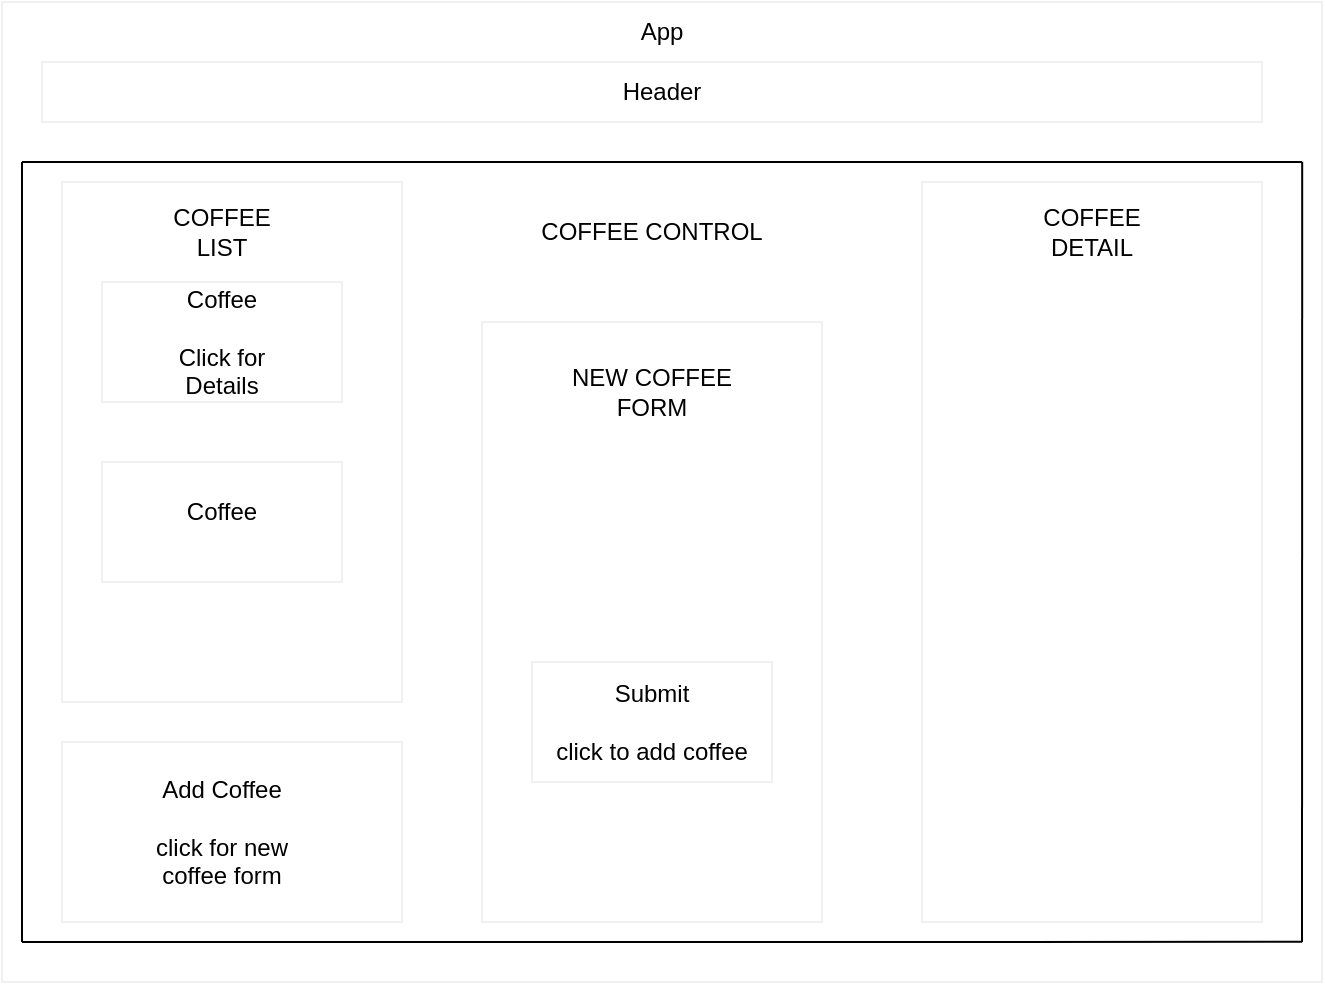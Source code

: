 <mxfile version="20.3.0" type="github">
  <diagram id="Wv9NXA332S_Q2FNm08Of" name="Page-1">
    <mxGraphModel dx="827" dy="546" grid="1" gridSize="10" guides="1" tooltips="1" connect="1" arrows="1" fold="1" page="1" pageScale="1" pageWidth="850" pageHeight="1100" math="0" shadow="0">
      <root>
        <mxCell id="0" />
        <mxCell id="1" parent="0" />
        <mxCell id="OiGwJ8LN1cg6I7LWD9FY-1" value="" style="rounded=0;whiteSpace=wrap;html=1;strokeColor=#F0F0F0;" vertex="1" parent="1">
          <mxGeometry x="30" y="40" width="660" height="490" as="geometry" />
        </mxCell>
        <mxCell id="OiGwJ8LN1cg6I7LWD9FY-2" value="App" style="text;html=1;strokeColor=none;fillColor=none;align=center;verticalAlign=middle;whiteSpace=wrap;rounded=0;" vertex="1" parent="1">
          <mxGeometry x="330" y="40" width="60" height="30" as="geometry" />
        </mxCell>
        <mxCell id="OiGwJ8LN1cg6I7LWD9FY-3" value="" style="rounded=0;whiteSpace=wrap;html=1;strokeColor=#F0F0F0;" vertex="1" parent="1">
          <mxGeometry x="50" y="70" width="610" height="30" as="geometry" />
        </mxCell>
        <mxCell id="OiGwJ8LN1cg6I7LWD9FY-25" style="edgeStyle=orthogonalEdgeStyle;rounded=0;orthogonalLoop=1;jettySize=auto;html=1;exitX=0.5;exitY=0;exitDx=0;exitDy=0;entryX=0.5;entryY=0;entryDx=0;entryDy=0;" edge="1" parent="1" source="OiGwJ8LN1cg6I7LWD9FY-4" target="OiGwJ8LN1cg6I7LWD9FY-17">
          <mxGeometry relative="1" as="geometry" />
        </mxCell>
        <mxCell id="OiGwJ8LN1cg6I7LWD9FY-4" value="" style="rounded=0;whiteSpace=wrap;html=1;strokeColor=#F0F0F0;" vertex="1" parent="1">
          <mxGeometry x="60" y="130" width="170" height="260" as="geometry" />
        </mxCell>
        <mxCell id="OiGwJ8LN1cg6I7LWD9FY-5" value="" style="rounded=0;whiteSpace=wrap;html=1;strokeColor=#F0F0F0;" vertex="1" parent="1">
          <mxGeometry x="270" y="200" width="170" height="300" as="geometry" />
        </mxCell>
        <mxCell id="OiGwJ8LN1cg6I7LWD9FY-6" value="" style="rounded=0;whiteSpace=wrap;html=1;strokeColor=#F0F0F0;" vertex="1" parent="1">
          <mxGeometry x="490" y="130" width="170" height="370" as="geometry" />
        </mxCell>
        <mxCell id="OiGwJ8LN1cg6I7LWD9FY-7" style="edgeStyle=orthogonalEdgeStyle;rounded=0;orthogonalLoop=1;jettySize=auto;html=1;exitX=0.5;exitY=1;exitDx=0;exitDy=0;" edge="1" parent="1" source="OiGwJ8LN1cg6I7LWD9FY-4" target="OiGwJ8LN1cg6I7LWD9FY-4">
          <mxGeometry relative="1" as="geometry" />
        </mxCell>
        <mxCell id="OiGwJ8LN1cg6I7LWD9FY-10" value="" style="rounded=0;whiteSpace=wrap;html=1;strokeColor=#F0F0F0;" vertex="1" parent="1">
          <mxGeometry x="60" y="410" width="170" height="90" as="geometry" />
        </mxCell>
        <mxCell id="OiGwJ8LN1cg6I7LWD9FY-11" value="Text" style="text;html=1;strokeColor=none;fillColor=none;align=center;verticalAlign=middle;whiteSpace=wrap;rounded=0;" vertex="1" parent="1">
          <mxGeometry x="110" y="190" width="60" height="30" as="geometry" />
        </mxCell>
        <mxCell id="OiGwJ8LN1cg6I7LWD9FY-12" value="Text" style="text;html=1;strokeColor=none;fillColor=none;align=center;verticalAlign=middle;whiteSpace=wrap;rounded=0;" vertex="1" parent="1">
          <mxGeometry x="320" y="385" width="60" height="30" as="geometry" />
        </mxCell>
        <mxCell id="OiGwJ8LN1cg6I7LWD9FY-13" value="Add Coffee&lt;br&gt;&lt;br&gt;click for new coffee form" style="text;html=1;strokeColor=none;fillColor=none;align=center;verticalAlign=middle;whiteSpace=wrap;rounded=0;" vertex="1" parent="1">
          <mxGeometry x="90" y="440" width="100" height="30" as="geometry" />
        </mxCell>
        <mxCell id="OiGwJ8LN1cg6I7LWD9FY-14" value="COFFEE DETAIL" style="text;html=1;strokeColor=none;fillColor=none;align=center;verticalAlign=middle;whiteSpace=wrap;rounded=0;" vertex="1" parent="1">
          <mxGeometry x="545" y="140" width="60" height="30" as="geometry" />
        </mxCell>
        <mxCell id="OiGwJ8LN1cg6I7LWD9FY-15" value="NEW COFFEE FORM" style="text;html=1;strokeColor=none;fillColor=none;align=center;verticalAlign=middle;whiteSpace=wrap;rounded=0;" vertex="1" parent="1">
          <mxGeometry x="300" y="220" width="110" height="30" as="geometry" />
        </mxCell>
        <mxCell id="OiGwJ8LN1cg6I7LWD9FY-16" value="Header" style="text;html=1;strokeColor=none;fillColor=none;align=center;verticalAlign=middle;whiteSpace=wrap;rounded=0;" vertex="1" parent="1">
          <mxGeometry x="330" y="70" width="60" height="30" as="geometry" />
        </mxCell>
        <mxCell id="OiGwJ8LN1cg6I7LWD9FY-17" value="COFFEE LIST" style="text;html=1;strokeColor=none;fillColor=none;align=center;verticalAlign=middle;whiteSpace=wrap;rounded=0;" vertex="1" parent="1">
          <mxGeometry x="110" y="140" width="60" height="30" as="geometry" />
        </mxCell>
        <mxCell id="OiGwJ8LN1cg6I7LWD9FY-18" value="" style="rounded=0;whiteSpace=wrap;html=1;strokeColor=#F0F0F0;" vertex="1" parent="1">
          <mxGeometry x="80" y="180" width="120" height="60" as="geometry" />
        </mxCell>
        <mxCell id="OiGwJ8LN1cg6I7LWD9FY-19" value="" style="rounded=0;whiteSpace=wrap;html=1;strokeColor=#F0F0F0;" vertex="1" parent="1">
          <mxGeometry x="80" y="270" width="120" height="60" as="geometry" />
        </mxCell>
        <mxCell id="OiGwJ8LN1cg6I7LWD9FY-20" value="" style="rounded=0;whiteSpace=wrap;html=1;strokeColor=#F0F0F0;" vertex="1" parent="1">
          <mxGeometry x="295" y="370" width="120" height="60" as="geometry" />
        </mxCell>
        <mxCell id="OiGwJ8LN1cg6I7LWD9FY-21" value="Coffee" style="text;html=1;strokeColor=none;fillColor=none;align=center;verticalAlign=middle;whiteSpace=wrap;rounded=0;" vertex="1" parent="1">
          <mxGeometry x="110" y="280" width="60" height="30" as="geometry" />
        </mxCell>
        <mxCell id="OiGwJ8LN1cg6I7LWD9FY-22" value="Submit&lt;br&gt;&lt;br&gt;click to add coffee" style="text;html=1;strokeColor=none;fillColor=none;align=center;verticalAlign=middle;whiteSpace=wrap;rounded=0;" vertex="1" parent="1">
          <mxGeometry x="305" y="385" width="100" height="30" as="geometry" />
        </mxCell>
        <mxCell id="OiGwJ8LN1cg6I7LWD9FY-23" value="Coffee&lt;br&gt;&lt;br&gt;Click for Details" style="text;html=1;strokeColor=none;fillColor=none;align=center;verticalAlign=middle;whiteSpace=wrap;rounded=0;" vertex="1" parent="1">
          <mxGeometry x="110" y="195" width="60" height="30" as="geometry" />
        </mxCell>
        <mxCell id="OiGwJ8LN1cg6I7LWD9FY-26" value="" style="rounded=0;whiteSpace=wrap;html=1;strokeColor=#F0F0F0;" vertex="1" parent="1">
          <mxGeometry x="230" y="280" width="250" as="geometry" />
        </mxCell>
        <mxCell id="OiGwJ8LN1cg6I7LWD9FY-27" value="" style="endArrow=none;html=1;rounded=0;entryX=0.985;entryY=0.959;entryDx=0;entryDy=0;entryPerimeter=0;" edge="1" parent="1" target="OiGwJ8LN1cg6I7LWD9FY-1">
          <mxGeometry width="50" height="50" relative="1" as="geometry">
            <mxPoint x="40" y="510" as="sourcePoint" />
            <mxPoint x="320" y="280" as="targetPoint" />
            <Array as="points">
              <mxPoint x="355" y="510" />
            </Array>
          </mxGeometry>
        </mxCell>
        <mxCell id="OiGwJ8LN1cg6I7LWD9FY-29" value="" style="endArrow=none;html=1;rounded=0;" edge="1" parent="1">
          <mxGeometry width="50" height="50" relative="1" as="geometry">
            <mxPoint x="40" y="120" as="sourcePoint" />
            <mxPoint x="680" y="120" as="targetPoint" />
            <Array as="points">
              <mxPoint x="330" y="120" />
              <mxPoint x="440" y="120" />
            </Array>
          </mxGeometry>
        </mxCell>
        <mxCell id="OiGwJ8LN1cg6I7LWD9FY-30" value="" style="endArrow=none;html=1;rounded=0;" edge="1" parent="1">
          <mxGeometry width="50" height="50" relative="1" as="geometry">
            <mxPoint x="40" y="510" as="sourcePoint" />
            <mxPoint x="40" y="120" as="targetPoint" />
          </mxGeometry>
        </mxCell>
        <mxCell id="OiGwJ8LN1cg6I7LWD9FY-31" value="" style="endArrow=none;html=1;rounded=0;entryX=0.985;entryY=0.163;entryDx=0;entryDy=0;entryPerimeter=0;" edge="1" parent="1" target="OiGwJ8LN1cg6I7LWD9FY-1">
          <mxGeometry width="50" height="50" relative="1" as="geometry">
            <mxPoint x="680" y="510" as="sourcePoint" />
            <mxPoint x="320" y="280" as="targetPoint" />
          </mxGeometry>
        </mxCell>
        <mxCell id="OiGwJ8LN1cg6I7LWD9FY-33" value="COFFEE CONTROL" style="text;html=1;strokeColor=none;fillColor=none;align=center;verticalAlign=middle;whiteSpace=wrap;rounded=0;" vertex="1" parent="1">
          <mxGeometry x="270" y="140" width="170" height="30" as="geometry" />
        </mxCell>
      </root>
    </mxGraphModel>
  </diagram>
</mxfile>

